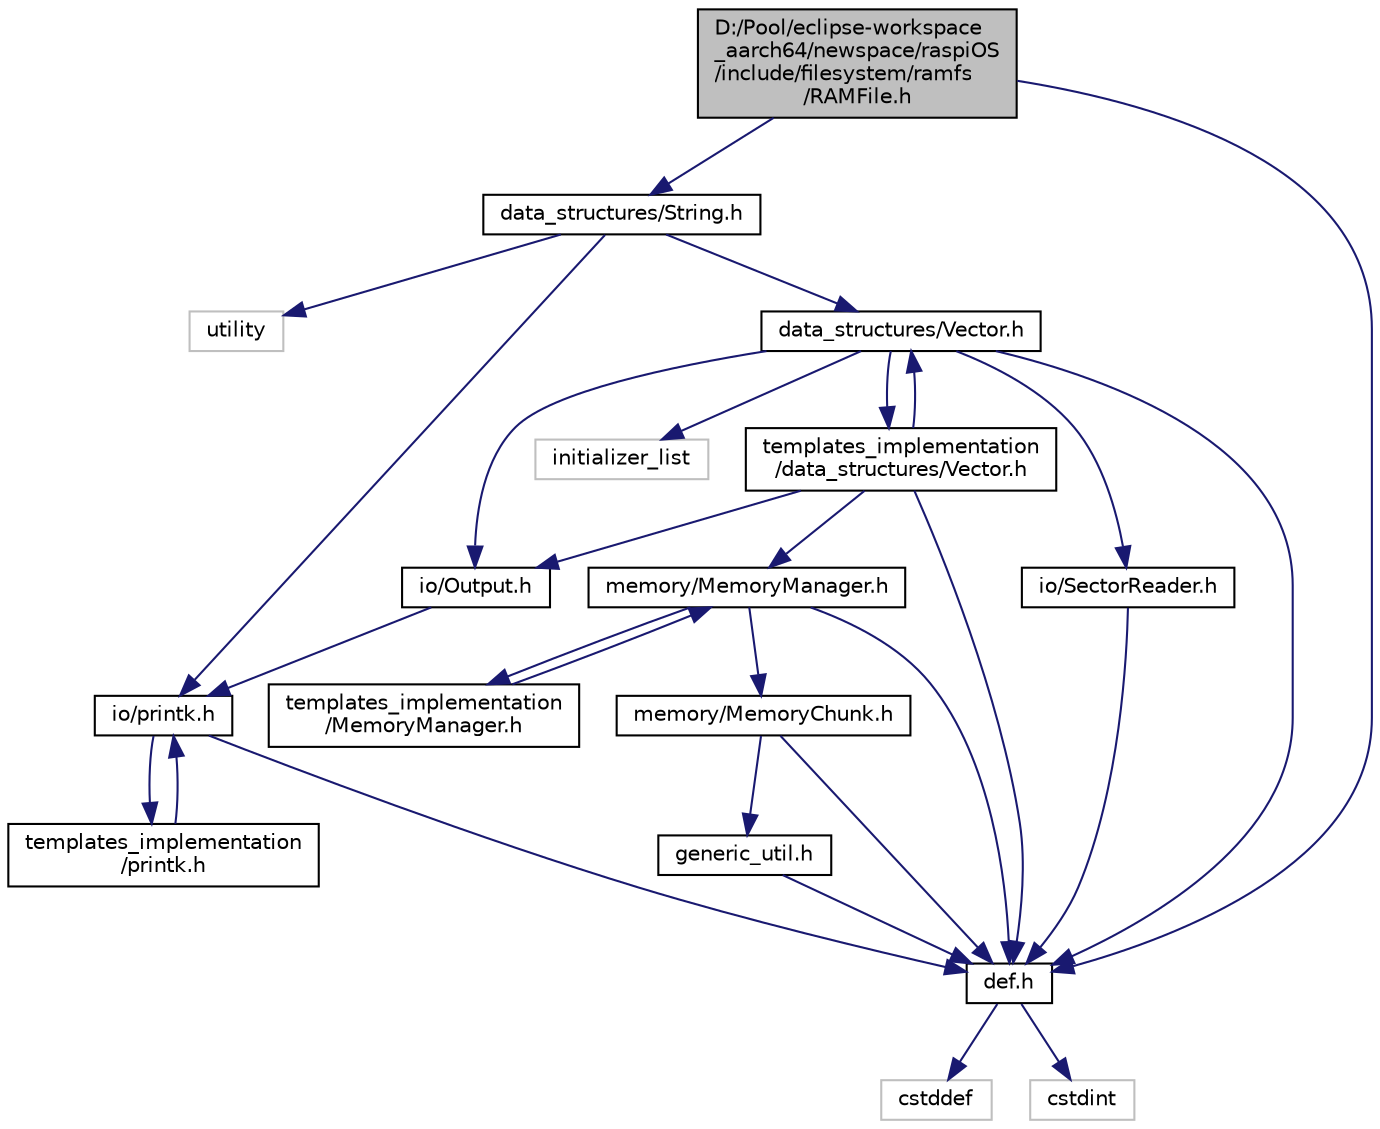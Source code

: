 digraph "D:/Pool/eclipse-workspace_aarch64/newspace/raspiOS/include/filesystem/ramfs/RAMFile.h"
{
  edge [fontname="Helvetica",fontsize="10",labelfontname="Helvetica",labelfontsize="10"];
  node [fontname="Helvetica",fontsize="10",shape=record];
  Node1191 [label="D:/Pool/eclipse-workspace\l_aarch64/newspace/raspiOS\l/include/filesystem/ramfs\l/RAMFile.h",height=0.2,width=0.4,color="black", fillcolor="grey75", style="filled", fontcolor="black"];
  Node1191 -> Node1192 [color="midnightblue",fontsize="10",style="solid",fontname="Helvetica"];
  Node1192 [label="def.h",height=0.2,width=0.4,color="black", fillcolor="white", style="filled",URL="$d4/da4/def_8h.html"];
  Node1192 -> Node1193 [color="midnightblue",fontsize="10",style="solid",fontname="Helvetica"];
  Node1193 [label="cstddef",height=0.2,width=0.4,color="grey75", fillcolor="white", style="filled"];
  Node1192 -> Node1194 [color="midnightblue",fontsize="10",style="solid",fontname="Helvetica"];
  Node1194 [label="cstdint",height=0.2,width=0.4,color="grey75", fillcolor="white", style="filled"];
  Node1191 -> Node1195 [color="midnightblue",fontsize="10",style="solid",fontname="Helvetica"];
  Node1195 [label="data_structures/String.h",height=0.2,width=0.4,color="black", fillcolor="white", style="filled",URL="$db/db5/_string_8h.html"];
  Node1195 -> Node1196 [color="midnightblue",fontsize="10",style="solid",fontname="Helvetica"];
  Node1196 [label="data_structures/Vector.h",height=0.2,width=0.4,color="black", fillcolor="white", style="filled",URL="$d0/d70/data__structures_2_vector_8h.html"];
  Node1196 -> Node1192 [color="midnightblue",fontsize="10",style="solid",fontname="Helvetica"];
  Node1196 -> Node1197 [color="midnightblue",fontsize="10",style="solid",fontname="Helvetica"];
  Node1197 [label="initializer_list",height=0.2,width=0.4,color="grey75", fillcolor="white", style="filled"];
  Node1196 -> Node1198 [color="midnightblue",fontsize="10",style="solid",fontname="Helvetica"];
  Node1198 [label="io/SectorReader.h",height=0.2,width=0.4,color="black", fillcolor="white", style="filled",URL="$db/d73/_sector_reader_8h.html"];
  Node1198 -> Node1192 [color="midnightblue",fontsize="10",style="solid",fontname="Helvetica"];
  Node1196 -> Node1199 [color="midnightblue",fontsize="10",style="solid",fontname="Helvetica"];
  Node1199 [label="io/Output.h",height=0.2,width=0.4,color="black", fillcolor="white", style="filled",URL="$d6/d77/_output_8h.html"];
  Node1199 -> Node1200 [color="midnightblue",fontsize="10",style="solid",fontname="Helvetica"];
  Node1200 [label="io/printk.h",height=0.2,width=0.4,color="black", fillcolor="white", style="filled",URL="$dd/d17/io_2printk_8h.html"];
  Node1200 -> Node1192 [color="midnightblue",fontsize="10",style="solid",fontname="Helvetica"];
  Node1200 -> Node1201 [color="midnightblue",fontsize="10",style="solid",fontname="Helvetica"];
  Node1201 [label="templates_implementation\l/printk.h",height=0.2,width=0.4,color="black", fillcolor="white", style="filled",URL="$d7/d95/templates__implementation_2printk_8h.html"];
  Node1201 -> Node1200 [color="midnightblue",fontsize="10",style="solid",fontname="Helvetica"];
  Node1196 -> Node1202 [color="midnightblue",fontsize="10",style="solid",fontname="Helvetica"];
  Node1202 [label="templates_implementation\l/data_structures/Vector.h",height=0.2,width=0.4,color="black", fillcolor="white", style="filled",URL="$d6/d5d/templates__implementation_2data__structures_2_vector_8h.html"];
  Node1202 -> Node1192 [color="midnightblue",fontsize="10",style="solid",fontname="Helvetica"];
  Node1202 -> Node1196 [color="midnightblue",fontsize="10",style="solid",fontname="Helvetica"];
  Node1202 -> Node1203 [color="midnightblue",fontsize="10",style="solid",fontname="Helvetica"];
  Node1203 [label="memory/MemoryManager.h",height=0.2,width=0.4,color="black", fillcolor="white", style="filled",URL="$d6/d76/memory_2_memory_manager_8h.html"];
  Node1203 -> Node1192 [color="midnightblue",fontsize="10",style="solid",fontname="Helvetica"];
  Node1203 -> Node1204 [color="midnightblue",fontsize="10",style="solid",fontname="Helvetica"];
  Node1204 [label="memory/MemoryChunk.h",height=0.2,width=0.4,color="black", fillcolor="white", style="filled",URL="$d9/df6/_memory_chunk_8h.html"];
  Node1204 -> Node1192 [color="midnightblue",fontsize="10",style="solid",fontname="Helvetica"];
  Node1204 -> Node1205 [color="midnightblue",fontsize="10",style="solid",fontname="Helvetica"];
  Node1205 [label="generic_util.h",height=0.2,width=0.4,color="black", fillcolor="white", style="filled",URL="$d6/d93/generic__util_8h.html"];
  Node1205 -> Node1192 [color="midnightblue",fontsize="10",style="solid",fontname="Helvetica"];
  Node1203 -> Node1206 [color="midnightblue",fontsize="10",style="solid",fontname="Helvetica"];
  Node1206 [label="templates_implementation\l/MemoryManager.h",height=0.2,width=0.4,color="black", fillcolor="white", style="filled",URL="$dd/d2b/templates__implementation_2_memory_manager_8h.html"];
  Node1206 -> Node1203 [color="midnightblue",fontsize="10",style="solid",fontname="Helvetica"];
  Node1202 -> Node1199 [color="midnightblue",fontsize="10",style="solid",fontname="Helvetica"];
  Node1195 -> Node1200 [color="midnightblue",fontsize="10",style="solid",fontname="Helvetica"];
  Node1195 -> Node1207 [color="midnightblue",fontsize="10",style="solid",fontname="Helvetica"];
  Node1207 [label="utility",height=0.2,width=0.4,color="grey75", fillcolor="white", style="filled"];
}
